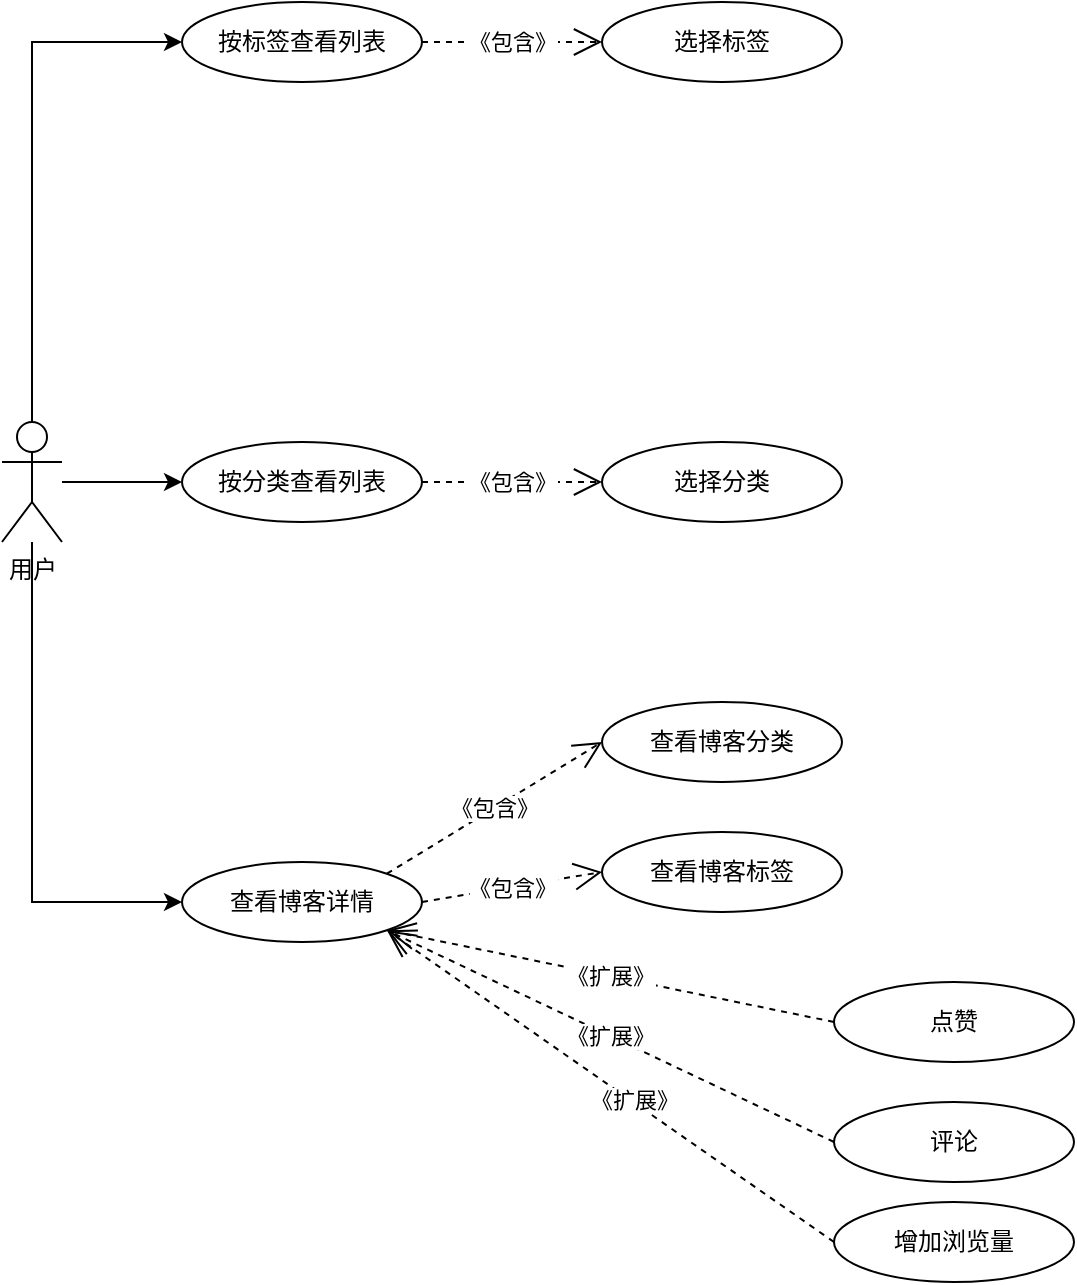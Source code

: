 <mxfile version="24.2.3" type="github">
  <diagram name="第 1 页" id="zRJxZVvC8xchga48HSo5">
    <mxGraphModel dx="1434" dy="746" grid="1" gridSize="10" guides="1" tooltips="1" connect="1" arrows="1" fold="1" page="1" pageScale="1" pageWidth="827" pageHeight="1169" math="0" shadow="0">
      <root>
        <mxCell id="0" />
        <mxCell id="1" parent="0" />
        <mxCell id="xd1aFESA6wnlgl69De3i-8" style="edgeStyle=orthogonalEdgeStyle;rounded=0;orthogonalLoop=1;jettySize=auto;html=1;exitX=0.5;exitY=0;exitDx=0;exitDy=0;exitPerimeter=0;entryX=0;entryY=0.5;entryDx=0;entryDy=0;strokeColor=default;" parent="1" source="xd1aFESA6wnlgl69De3i-1" target="xd1aFESA6wnlgl69De3i-4" edge="1">
          <mxGeometry relative="1" as="geometry" />
        </mxCell>
        <mxCell id="xd1aFESA6wnlgl69De3i-9" style="edgeStyle=orthogonalEdgeStyle;rounded=0;orthogonalLoop=1;jettySize=auto;html=1;entryX=0;entryY=0.5;entryDx=0;entryDy=0;strokeColor=default;" parent="1" source="xd1aFESA6wnlgl69De3i-1" target="xd1aFESA6wnlgl69De3i-5" edge="1">
          <mxGeometry relative="1" as="geometry" />
        </mxCell>
        <mxCell id="xd1aFESA6wnlgl69De3i-10" style="edgeStyle=orthogonalEdgeStyle;rounded=0;orthogonalLoop=1;jettySize=auto;html=1;entryX=0;entryY=0.5;entryDx=0;entryDy=0;strokeColor=default;" parent="1" source="xd1aFESA6wnlgl69De3i-1" target="xd1aFESA6wnlgl69De3i-6" edge="1">
          <mxGeometry relative="1" as="geometry">
            <Array as="points">
              <mxPoint x="75" y="570" />
            </Array>
          </mxGeometry>
        </mxCell>
        <mxCell id="xd1aFESA6wnlgl69De3i-1" value="用户" style="shape=umlActor;verticalLabelPosition=bottom;verticalAlign=top;html=1;outlineConnect=0;strokeColor=default;" parent="1" vertex="1">
          <mxGeometry x="60" y="330" width="30" height="60" as="geometry" />
        </mxCell>
        <mxCell id="xd1aFESA6wnlgl69De3i-4" value="按标签查看列表" style="ellipse;whiteSpace=wrap;html=1;strokeColor=default;" parent="1" vertex="1">
          <mxGeometry x="150" y="120" width="120" height="40" as="geometry" />
        </mxCell>
        <mxCell id="xd1aFESA6wnlgl69De3i-5" value="按分类查看列表" style="ellipse;whiteSpace=wrap;html=1;strokeColor=default;" parent="1" vertex="1">
          <mxGeometry x="150" y="340" width="120" height="40" as="geometry" />
        </mxCell>
        <mxCell id="xd1aFESA6wnlgl69De3i-6" value="查看博客详情" style="ellipse;whiteSpace=wrap;html=1;strokeColor=default;" parent="1" vertex="1">
          <mxGeometry x="150" y="550" width="120" height="40" as="geometry" />
        </mxCell>
        <mxCell id="xd1aFESA6wnlgl69De3i-11" value="查看博客标签" style="ellipse;whiteSpace=wrap;html=1;strokeColor=default;" parent="1" vertex="1">
          <mxGeometry x="360" y="535" width="120" height="40" as="geometry" />
        </mxCell>
        <mxCell id="xd1aFESA6wnlgl69De3i-12" value="查看博客分类" style="ellipse;whiteSpace=wrap;html=1;strokeColor=default;" parent="1" vertex="1">
          <mxGeometry x="360" y="470" width="120" height="40" as="geometry" />
        </mxCell>
        <mxCell id="xd1aFESA6wnlgl69De3i-14" value="点赞" style="ellipse;whiteSpace=wrap;html=1;strokeColor=default;" parent="1" vertex="1">
          <mxGeometry x="476" y="610" width="120" height="40" as="geometry" />
        </mxCell>
        <mxCell id="xd1aFESA6wnlgl69De3i-16" value="增加浏览量" style="ellipse;whiteSpace=wrap;html=1;strokeColor=default;" parent="1" vertex="1">
          <mxGeometry x="476" y="720" width="120" height="40" as="geometry" />
        </mxCell>
        <mxCell id="xd1aFESA6wnlgl69De3i-35" value="《包含》" style="endArrow=open;endSize=12;dashed=1;html=1;rounded=0;exitX=1;exitY=0;exitDx=0;exitDy=0;entryX=0;entryY=0.5;entryDx=0;entryDy=0;strokeColor=default;" parent="1" source="xd1aFESA6wnlgl69De3i-6" target="xd1aFESA6wnlgl69De3i-12" edge="1">
          <mxGeometry width="160" relative="1" as="geometry">
            <mxPoint x="330" y="580" as="sourcePoint" />
            <mxPoint x="490" y="580" as="targetPoint" />
          </mxGeometry>
        </mxCell>
        <mxCell id="xd1aFESA6wnlgl69De3i-36" value="《扩展》" style="endArrow=open;endSize=12;dashed=1;html=1;rounded=0;exitX=0;exitY=0.5;exitDx=0;exitDy=0;entryX=1;entryY=1;entryDx=0;entryDy=0;strokeColor=default;" parent="1" source="xd1aFESA6wnlgl69De3i-15" target="xd1aFESA6wnlgl69De3i-6" edge="1">
          <mxGeometry width="160" relative="1" as="geometry">
            <mxPoint x="262" y="566" as="sourcePoint" />
            <mxPoint x="370" y="500" as="targetPoint" />
          </mxGeometry>
        </mxCell>
        <mxCell id="xd1aFESA6wnlgl69De3i-38" value="《扩展》" style="endArrow=open;endSize=12;dashed=1;html=1;rounded=0;exitX=0;exitY=0.5;exitDx=0;exitDy=0;entryX=1;entryY=1;entryDx=0;entryDy=0;strokeColor=default;" parent="1" source="xd1aFESA6wnlgl69De3i-14" target="xd1aFESA6wnlgl69De3i-6" edge="1">
          <mxGeometry width="160" relative="1" as="geometry">
            <mxPoint x="282" y="586" as="sourcePoint" />
            <mxPoint x="390" y="520" as="targetPoint" />
          </mxGeometry>
        </mxCell>
        <mxCell id="xd1aFESA6wnlgl69De3i-39" value="《包含》" style="endArrow=open;endSize=12;dashed=1;html=1;rounded=0;exitX=1;exitY=0.5;exitDx=0;exitDy=0;entryX=0;entryY=0.5;entryDx=0;entryDy=0;strokeColor=default;" parent="1" source="xd1aFESA6wnlgl69De3i-6" target="xd1aFESA6wnlgl69De3i-11" edge="1">
          <mxGeometry width="160" relative="1" as="geometry">
            <mxPoint x="292" y="596" as="sourcePoint" />
            <mxPoint x="400" y="530" as="targetPoint" />
          </mxGeometry>
        </mxCell>
        <mxCell id="xd1aFESA6wnlgl69De3i-41" value="选择分类" style="ellipse;whiteSpace=wrap;html=1;strokeColor=default;" parent="1" vertex="1">
          <mxGeometry x="360" y="340" width="120" height="40" as="geometry" />
        </mxCell>
        <mxCell id="xd1aFESA6wnlgl69De3i-42" value="选择标签" style="ellipse;whiteSpace=wrap;html=1;strokeColor=default;" parent="1" vertex="1">
          <mxGeometry x="360" y="120" width="120" height="40" as="geometry" />
        </mxCell>
        <mxCell id="xd1aFESA6wnlgl69De3i-43" value="《包含》" style="endArrow=open;endSize=12;dashed=1;html=1;rounded=0;exitX=1;exitY=0.5;exitDx=0;exitDy=0;entryX=0;entryY=0.5;entryDx=0;entryDy=0;strokeColor=default;" parent="1" source="xd1aFESA6wnlgl69De3i-4" target="xd1aFESA6wnlgl69De3i-42" edge="1">
          <mxGeometry width="160" relative="1" as="geometry">
            <mxPoint x="262" y="366" as="sourcePoint" />
            <mxPoint x="436" y="290" as="targetPoint" />
          </mxGeometry>
        </mxCell>
        <mxCell id="xd1aFESA6wnlgl69De3i-44" value="《包含》" style="endArrow=open;endSize=12;dashed=1;html=1;rounded=0;exitX=1;exitY=0.5;exitDx=0;exitDy=0;entryX=0;entryY=0.5;entryDx=0;entryDy=0;strokeColor=default;" parent="1" source="xd1aFESA6wnlgl69De3i-5" target="xd1aFESA6wnlgl69De3i-41" edge="1">
          <mxGeometry width="160" relative="1" as="geometry">
            <mxPoint x="272" y="486" as="sourcePoint" />
            <mxPoint x="446" y="410" as="targetPoint" />
          </mxGeometry>
        </mxCell>
        <mxCell id="4tCZCByajTdVZ7RZTSJh-1" value="" style="endArrow=open;endSize=12;dashed=1;html=1;rounded=0;exitX=0;exitY=0.5;exitDx=0;exitDy=0;entryX=1;entryY=1;entryDx=0;entryDy=0;strokeColor=default;" edge="1" parent="1" source="xd1aFESA6wnlgl69De3i-16" target="xd1aFESA6wnlgl69De3i-6">
          <mxGeometry width="160" relative="1" as="geometry">
            <mxPoint x="370" y="690" as="sourcePoint" />
            <mxPoint x="261" y="585" as="targetPoint" />
          </mxGeometry>
        </mxCell>
        <mxCell id="4tCZCByajTdVZ7RZTSJh-2" value="《扩展》" style="edgeLabel;html=1;align=center;verticalAlign=middle;resizable=0;points=[];" vertex="1" connectable="0" parent="4tCZCByajTdVZ7RZTSJh-1">
          <mxGeometry x="-0.1" y="-1" relative="1" as="geometry">
            <mxPoint as="offset" />
          </mxGeometry>
        </mxCell>
        <mxCell id="xd1aFESA6wnlgl69De3i-15" value="评论" style="ellipse;whiteSpace=wrap;html=1;strokeColor=default;" parent="1" vertex="1">
          <mxGeometry x="476" y="670" width="120" height="40" as="geometry" />
        </mxCell>
      </root>
    </mxGraphModel>
  </diagram>
</mxfile>
